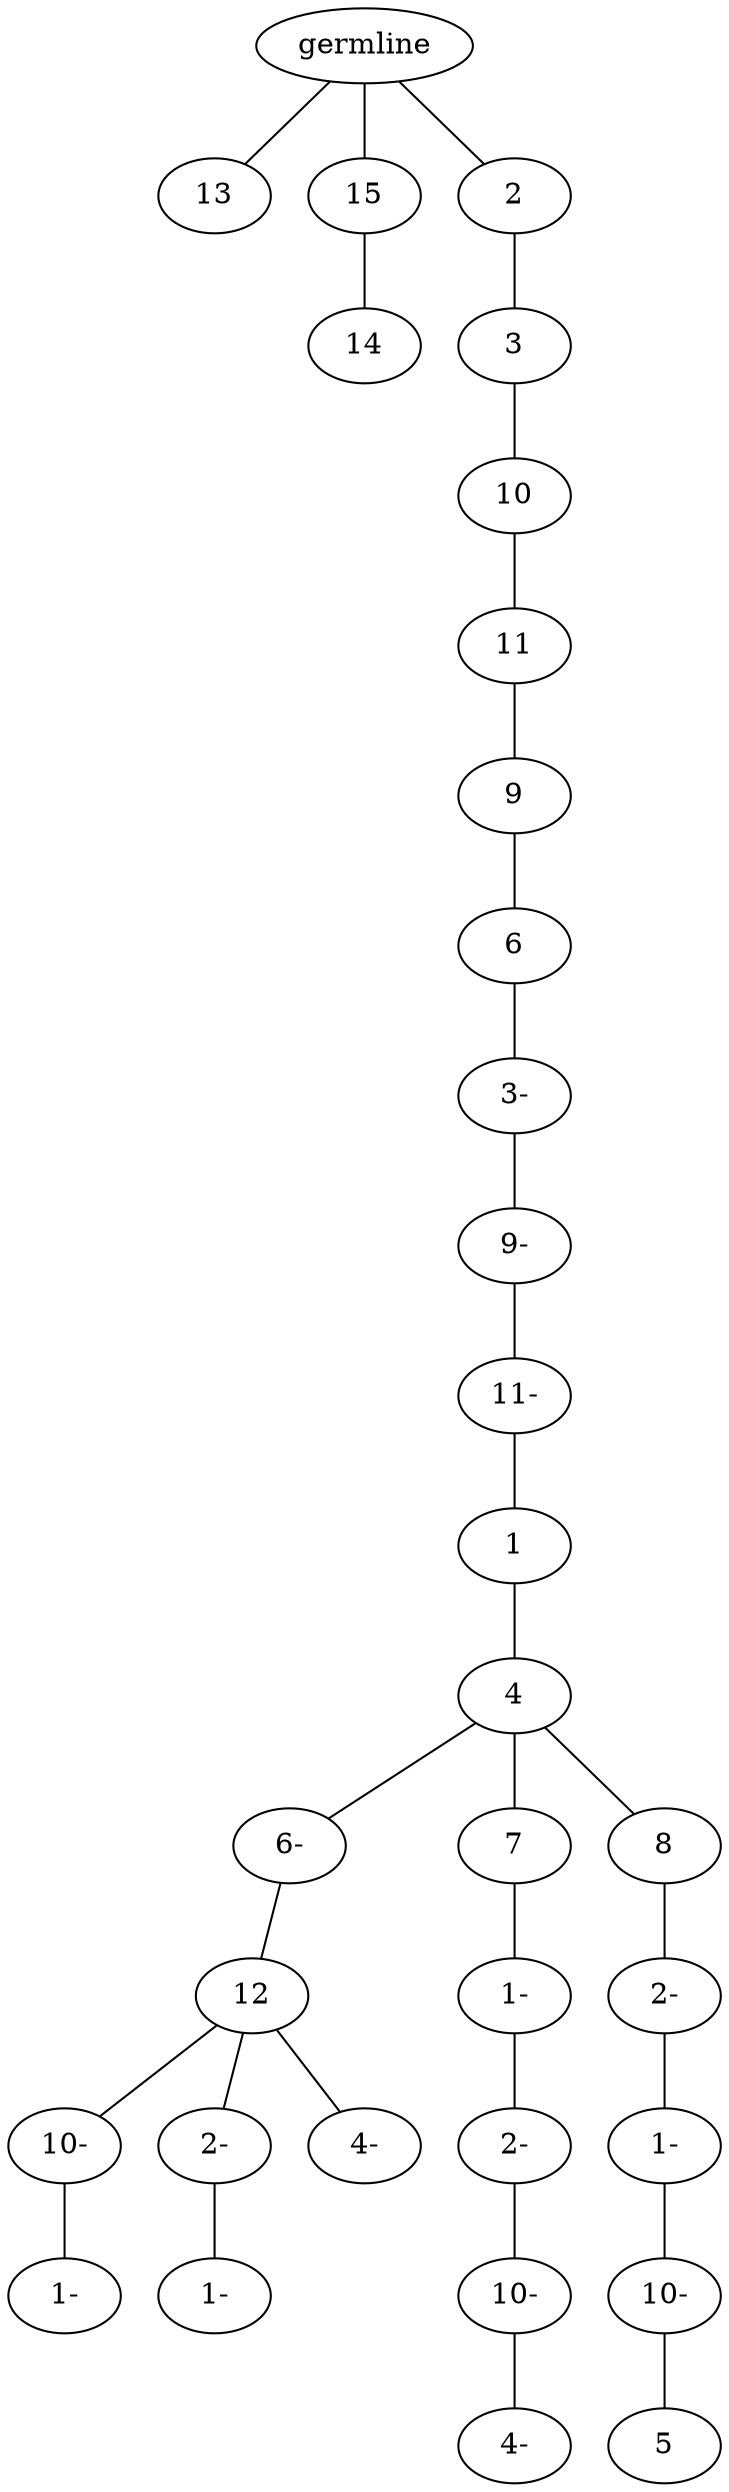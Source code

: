 graph tree {
    "140685390105184" [label="germline"];
    "140685390105232" [label="13"];
    "140685390104320" [label="15"];
    "140685390102928" [label="14"];
    "140685390103168" [label="2"];
    "140685390104704" [label="3"];
    "140685390106528" [label="10"];
    "140685390103936" [label="11"];
    "140685390305264" [label="9"];
    "140685390306464" [label="6"];
    "140685390230432" [label="3-"];
    "140685390232544" [label="9-"];
    "140685390259296" [label="11-"];
    "140685390259584" [label="1"];
    "140685390260448" [label="4"];
    "140685390258576" [label="6-"];
    "140685390202480" [label="12"];
    "140685390200944" [label="10-"];
    "140685390203200" [label="1-"];
    "140685390201280" [label="2-"];
    "140685390104128" [label="1-"];
    "140685390201472" [label="4-"];
    "140685390260736" [label="7"];
    "140685390203344" [label="1-"];
    "140685390201904" [label="2-"];
    "140685390203248" [label="10-"];
    "140685390203584" [label="4-"];
    "140685390259488" [label="8"];
    "140685390202720" [label="2-"];
    "140685390203488" [label="1-"];
    "140685390203440" [label="10-"];
    "140685390203728" [label="5"];
    "140685390105184" -- "140685390105232";
    "140685390105184" -- "140685390104320";
    "140685390105184" -- "140685390103168";
    "140685390104320" -- "140685390102928";
    "140685390103168" -- "140685390104704";
    "140685390104704" -- "140685390106528";
    "140685390106528" -- "140685390103936";
    "140685390103936" -- "140685390305264";
    "140685390305264" -- "140685390306464";
    "140685390306464" -- "140685390230432";
    "140685390230432" -- "140685390232544";
    "140685390232544" -- "140685390259296";
    "140685390259296" -- "140685390259584";
    "140685390259584" -- "140685390260448";
    "140685390260448" -- "140685390258576";
    "140685390260448" -- "140685390260736";
    "140685390260448" -- "140685390259488";
    "140685390258576" -- "140685390202480";
    "140685390202480" -- "140685390200944";
    "140685390202480" -- "140685390201280";
    "140685390202480" -- "140685390201472";
    "140685390200944" -- "140685390203200";
    "140685390201280" -- "140685390104128";
    "140685390260736" -- "140685390203344";
    "140685390203344" -- "140685390201904";
    "140685390201904" -- "140685390203248";
    "140685390203248" -- "140685390203584";
    "140685390259488" -- "140685390202720";
    "140685390202720" -- "140685390203488";
    "140685390203488" -- "140685390203440";
    "140685390203440" -- "140685390203728";
}
